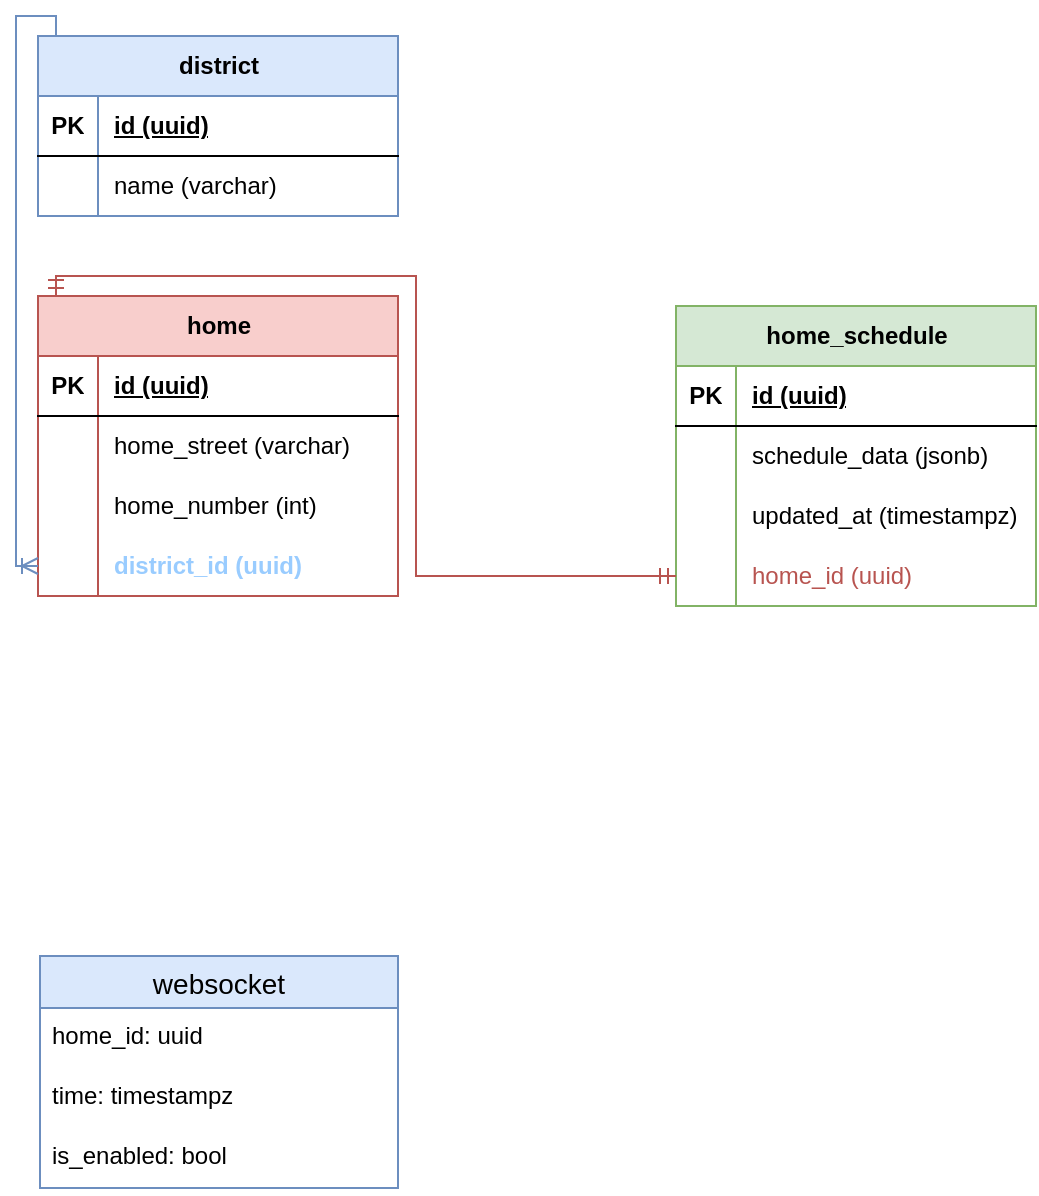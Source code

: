 <mxfile version="24.2.1" type="device">
  <diagram id="nn-Rtg5JQbon72eBpRoU" name="Страница — 1">
    <mxGraphModel dx="1195" dy="622" grid="1" gridSize="10" guides="1" tooltips="1" connect="1" arrows="1" fold="1" page="1" pageScale="1" pageWidth="827" pageHeight="1169" math="0" shadow="0">
      <root>
        <mxCell id="0" />
        <mxCell id="1" parent="0" />
        <mxCell id="0CrRNNxhitRA6LLQuZGn-1" value="district" style="shape=table;startSize=30;container=1;collapsible=1;childLayout=tableLayout;fixedRows=1;rowLines=0;fontStyle=1;align=center;resizeLast=1;html=1;fillColor=#dae8fc;strokeColor=#6c8ebf;" vertex="1" parent="1">
          <mxGeometry x="261" y="300" width="180" height="90" as="geometry" />
        </mxCell>
        <mxCell id="0CrRNNxhitRA6LLQuZGn-2" value="" style="shape=tableRow;horizontal=0;startSize=0;swimlaneHead=0;swimlaneBody=0;fillColor=none;collapsible=0;dropTarget=0;points=[[0,0.5],[1,0.5]];portConstraint=eastwest;top=0;left=0;right=0;bottom=1;" vertex="1" parent="0CrRNNxhitRA6LLQuZGn-1">
          <mxGeometry y="30" width="180" height="30" as="geometry" />
        </mxCell>
        <mxCell id="0CrRNNxhitRA6LLQuZGn-3" value="PK" style="shape=partialRectangle;connectable=0;fillColor=none;top=0;left=0;bottom=0;right=0;fontStyle=1;overflow=hidden;whiteSpace=wrap;html=1;" vertex="1" parent="0CrRNNxhitRA6LLQuZGn-2">
          <mxGeometry width="30" height="30" as="geometry">
            <mxRectangle width="30" height="30" as="alternateBounds" />
          </mxGeometry>
        </mxCell>
        <mxCell id="0CrRNNxhitRA6LLQuZGn-4" value="id (uuid)" style="shape=partialRectangle;connectable=0;fillColor=none;top=0;left=0;bottom=0;right=0;align=left;spacingLeft=6;fontStyle=5;overflow=hidden;whiteSpace=wrap;html=1;" vertex="1" parent="0CrRNNxhitRA6LLQuZGn-2">
          <mxGeometry x="30" width="150" height="30" as="geometry">
            <mxRectangle width="150" height="30" as="alternateBounds" />
          </mxGeometry>
        </mxCell>
        <mxCell id="0CrRNNxhitRA6LLQuZGn-5" value="" style="shape=tableRow;horizontal=0;startSize=0;swimlaneHead=0;swimlaneBody=0;fillColor=none;collapsible=0;dropTarget=0;points=[[0,0.5],[1,0.5]];portConstraint=eastwest;top=0;left=0;right=0;bottom=0;" vertex="1" parent="0CrRNNxhitRA6LLQuZGn-1">
          <mxGeometry y="60" width="180" height="30" as="geometry" />
        </mxCell>
        <mxCell id="0CrRNNxhitRA6LLQuZGn-6" value="" style="shape=partialRectangle;connectable=0;fillColor=none;top=0;left=0;bottom=0;right=0;editable=1;overflow=hidden;whiteSpace=wrap;html=1;" vertex="1" parent="0CrRNNxhitRA6LLQuZGn-5">
          <mxGeometry width="30" height="30" as="geometry">
            <mxRectangle width="30" height="30" as="alternateBounds" />
          </mxGeometry>
        </mxCell>
        <mxCell id="0CrRNNxhitRA6LLQuZGn-7" value="name (varchar)" style="shape=partialRectangle;connectable=0;fillColor=none;top=0;left=0;bottom=0;right=0;align=left;spacingLeft=6;overflow=hidden;whiteSpace=wrap;html=1;" vertex="1" parent="0CrRNNxhitRA6LLQuZGn-5">
          <mxGeometry x="30" width="150" height="30" as="geometry">
            <mxRectangle width="150" height="30" as="alternateBounds" />
          </mxGeometry>
        </mxCell>
        <mxCell id="0CrRNNxhitRA6LLQuZGn-14" value="home" style="shape=table;startSize=30;container=1;collapsible=1;childLayout=tableLayout;fixedRows=1;rowLines=0;fontStyle=1;align=center;resizeLast=1;html=1;fillColor=#f8cecc;strokeColor=#b85450;" vertex="1" parent="1">
          <mxGeometry x="261" y="430" width="180" height="150" as="geometry" />
        </mxCell>
        <mxCell id="0CrRNNxhitRA6LLQuZGn-15" value="" style="shape=tableRow;horizontal=0;startSize=0;swimlaneHead=0;swimlaneBody=0;fillColor=none;collapsible=0;dropTarget=0;points=[[0,0.5],[1,0.5]];portConstraint=eastwest;top=0;left=0;right=0;bottom=1;" vertex="1" parent="0CrRNNxhitRA6LLQuZGn-14">
          <mxGeometry y="30" width="180" height="30" as="geometry" />
        </mxCell>
        <mxCell id="0CrRNNxhitRA6LLQuZGn-16" value="PK" style="shape=partialRectangle;connectable=0;fillColor=none;top=0;left=0;bottom=0;right=0;fontStyle=1;overflow=hidden;whiteSpace=wrap;html=1;" vertex="1" parent="0CrRNNxhitRA6LLQuZGn-15">
          <mxGeometry width="30" height="30" as="geometry">
            <mxRectangle width="30" height="30" as="alternateBounds" />
          </mxGeometry>
        </mxCell>
        <mxCell id="0CrRNNxhitRA6LLQuZGn-17" value="id (uuid)" style="shape=partialRectangle;connectable=0;fillColor=none;top=0;left=0;bottom=0;right=0;align=left;spacingLeft=6;fontStyle=5;overflow=hidden;whiteSpace=wrap;html=1;" vertex="1" parent="0CrRNNxhitRA6LLQuZGn-15">
          <mxGeometry x="30" width="150" height="30" as="geometry">
            <mxRectangle width="150" height="30" as="alternateBounds" />
          </mxGeometry>
        </mxCell>
        <mxCell id="0CrRNNxhitRA6LLQuZGn-18" value="" style="shape=tableRow;horizontal=0;startSize=0;swimlaneHead=0;swimlaneBody=0;fillColor=none;collapsible=0;dropTarget=0;points=[[0,0.5],[1,0.5]];portConstraint=eastwest;top=0;left=0;right=0;bottom=0;" vertex="1" parent="0CrRNNxhitRA6LLQuZGn-14">
          <mxGeometry y="60" width="180" height="30" as="geometry" />
        </mxCell>
        <mxCell id="0CrRNNxhitRA6LLQuZGn-19" value="" style="shape=partialRectangle;connectable=0;fillColor=none;top=0;left=0;bottom=0;right=0;editable=1;overflow=hidden;whiteSpace=wrap;html=1;" vertex="1" parent="0CrRNNxhitRA6LLQuZGn-18">
          <mxGeometry width="30" height="30" as="geometry">
            <mxRectangle width="30" height="30" as="alternateBounds" />
          </mxGeometry>
        </mxCell>
        <mxCell id="0CrRNNxhitRA6LLQuZGn-20" value="home_street (varchar)" style="shape=partialRectangle;connectable=0;fillColor=none;top=0;left=0;bottom=0;right=0;align=left;spacingLeft=6;overflow=hidden;whiteSpace=wrap;html=1;" vertex="1" parent="0CrRNNxhitRA6LLQuZGn-18">
          <mxGeometry x="30" width="150" height="30" as="geometry">
            <mxRectangle width="150" height="30" as="alternateBounds" />
          </mxGeometry>
        </mxCell>
        <mxCell id="0CrRNNxhitRA6LLQuZGn-21" value="" style="shape=tableRow;horizontal=0;startSize=0;swimlaneHead=0;swimlaneBody=0;fillColor=none;collapsible=0;dropTarget=0;points=[[0,0.5],[1,0.5]];portConstraint=eastwest;top=0;left=0;right=0;bottom=0;" vertex="1" parent="0CrRNNxhitRA6LLQuZGn-14">
          <mxGeometry y="90" width="180" height="30" as="geometry" />
        </mxCell>
        <mxCell id="0CrRNNxhitRA6LLQuZGn-22" value="" style="shape=partialRectangle;connectable=0;fillColor=none;top=0;left=0;bottom=0;right=0;editable=1;overflow=hidden;whiteSpace=wrap;html=1;" vertex="1" parent="0CrRNNxhitRA6LLQuZGn-21">
          <mxGeometry width="30" height="30" as="geometry">
            <mxRectangle width="30" height="30" as="alternateBounds" />
          </mxGeometry>
        </mxCell>
        <mxCell id="0CrRNNxhitRA6LLQuZGn-23" value="home_number (int)" style="shape=partialRectangle;connectable=0;fillColor=none;top=0;left=0;bottom=0;right=0;align=left;spacingLeft=6;overflow=hidden;whiteSpace=wrap;html=1;" vertex="1" parent="0CrRNNxhitRA6LLQuZGn-21">
          <mxGeometry x="30" width="150" height="30" as="geometry">
            <mxRectangle width="150" height="30" as="alternateBounds" />
          </mxGeometry>
        </mxCell>
        <mxCell id="0CrRNNxhitRA6LLQuZGn-24" value="" style="shape=tableRow;horizontal=0;startSize=0;swimlaneHead=0;swimlaneBody=0;fillColor=none;collapsible=0;dropTarget=0;points=[[0,0.5],[1,0.5]];portConstraint=eastwest;top=0;left=0;right=0;bottom=0;" vertex="1" parent="0CrRNNxhitRA6LLQuZGn-14">
          <mxGeometry y="120" width="180" height="30" as="geometry" />
        </mxCell>
        <mxCell id="0CrRNNxhitRA6LLQuZGn-25" value="" style="shape=partialRectangle;connectable=0;fillColor=none;top=0;left=0;bottom=0;right=0;editable=1;overflow=hidden;whiteSpace=wrap;html=1;" vertex="1" parent="0CrRNNxhitRA6LLQuZGn-24">
          <mxGeometry width="30" height="30" as="geometry">
            <mxRectangle width="30" height="30" as="alternateBounds" />
          </mxGeometry>
        </mxCell>
        <mxCell id="0CrRNNxhitRA6LLQuZGn-26" value="&lt;b&gt;&lt;font color=&quot;#99ccff&quot;&gt;district_id (uuid)&lt;/font&gt;&lt;/b&gt;" style="shape=partialRectangle;connectable=0;fillColor=none;top=0;left=0;bottom=0;right=0;align=left;spacingLeft=6;overflow=hidden;whiteSpace=wrap;html=1;" vertex="1" parent="0CrRNNxhitRA6LLQuZGn-24">
          <mxGeometry x="30" width="150" height="30" as="geometry">
            <mxRectangle width="150" height="30" as="alternateBounds" />
          </mxGeometry>
        </mxCell>
        <mxCell id="0CrRNNxhitRA6LLQuZGn-27" value="" style="edgeStyle=orthogonalEdgeStyle;fontSize=12;html=1;endArrow=ERoneToMany;rounded=0;fillColor=#dae8fc;strokeColor=#6c8ebf;" edge="1" parent="1" source="0CrRNNxhitRA6LLQuZGn-1" target="0CrRNNxhitRA6LLQuZGn-24">
          <mxGeometry width="100" height="100" relative="1" as="geometry">
            <mxPoint x="280" y="530" as="sourcePoint" />
            <mxPoint x="380" y="430" as="targetPoint" />
            <Array as="points">
              <mxPoint x="270" y="290" />
              <mxPoint x="250" y="290" />
              <mxPoint x="250" y="565" />
            </Array>
          </mxGeometry>
        </mxCell>
        <mxCell id="0CrRNNxhitRA6LLQuZGn-29" value="home_schedule" style="shape=table;startSize=30;container=1;collapsible=1;childLayout=tableLayout;fixedRows=1;rowLines=0;fontStyle=1;align=center;resizeLast=1;html=1;fillColor=#d5e8d4;strokeColor=#82b366;" vertex="1" parent="1">
          <mxGeometry x="580" y="435" width="180" height="150" as="geometry" />
        </mxCell>
        <mxCell id="0CrRNNxhitRA6LLQuZGn-30" value="" style="shape=tableRow;horizontal=0;startSize=0;swimlaneHead=0;swimlaneBody=0;fillColor=none;collapsible=0;dropTarget=0;points=[[0,0.5],[1,0.5]];portConstraint=eastwest;top=0;left=0;right=0;bottom=1;" vertex="1" parent="0CrRNNxhitRA6LLQuZGn-29">
          <mxGeometry y="30" width="180" height="30" as="geometry" />
        </mxCell>
        <mxCell id="0CrRNNxhitRA6LLQuZGn-31" value="PK" style="shape=partialRectangle;connectable=0;fillColor=none;top=0;left=0;bottom=0;right=0;fontStyle=1;overflow=hidden;whiteSpace=wrap;html=1;" vertex="1" parent="0CrRNNxhitRA6LLQuZGn-30">
          <mxGeometry width="30" height="30" as="geometry">
            <mxRectangle width="30" height="30" as="alternateBounds" />
          </mxGeometry>
        </mxCell>
        <mxCell id="0CrRNNxhitRA6LLQuZGn-32" value="id (uuid)" style="shape=partialRectangle;connectable=0;fillColor=none;top=0;left=0;bottom=0;right=0;align=left;spacingLeft=6;fontStyle=5;overflow=hidden;whiteSpace=wrap;html=1;" vertex="1" parent="0CrRNNxhitRA6LLQuZGn-30">
          <mxGeometry x="30" width="150" height="30" as="geometry">
            <mxRectangle width="150" height="30" as="alternateBounds" />
          </mxGeometry>
        </mxCell>
        <mxCell id="0CrRNNxhitRA6LLQuZGn-33" value="" style="shape=tableRow;horizontal=0;startSize=0;swimlaneHead=0;swimlaneBody=0;fillColor=none;collapsible=0;dropTarget=0;points=[[0,0.5],[1,0.5]];portConstraint=eastwest;top=0;left=0;right=0;bottom=0;" vertex="1" parent="0CrRNNxhitRA6LLQuZGn-29">
          <mxGeometry y="60" width="180" height="30" as="geometry" />
        </mxCell>
        <mxCell id="0CrRNNxhitRA6LLQuZGn-34" value="" style="shape=partialRectangle;connectable=0;fillColor=none;top=0;left=0;bottom=0;right=0;editable=1;overflow=hidden;whiteSpace=wrap;html=1;" vertex="1" parent="0CrRNNxhitRA6LLQuZGn-33">
          <mxGeometry width="30" height="30" as="geometry">
            <mxRectangle width="30" height="30" as="alternateBounds" />
          </mxGeometry>
        </mxCell>
        <mxCell id="0CrRNNxhitRA6LLQuZGn-35" value="schedule_data (jsonb)" style="shape=partialRectangle;connectable=0;fillColor=none;top=0;left=0;bottom=0;right=0;align=left;spacingLeft=6;overflow=hidden;whiteSpace=wrap;html=1;" vertex="1" parent="0CrRNNxhitRA6LLQuZGn-33">
          <mxGeometry x="30" width="150" height="30" as="geometry">
            <mxRectangle width="150" height="30" as="alternateBounds" />
          </mxGeometry>
        </mxCell>
        <mxCell id="0CrRNNxhitRA6LLQuZGn-36" value="" style="shape=tableRow;horizontal=0;startSize=0;swimlaneHead=0;swimlaneBody=0;fillColor=none;collapsible=0;dropTarget=0;points=[[0,0.5],[1,0.5]];portConstraint=eastwest;top=0;left=0;right=0;bottom=0;" vertex="1" parent="0CrRNNxhitRA6LLQuZGn-29">
          <mxGeometry y="90" width="180" height="30" as="geometry" />
        </mxCell>
        <mxCell id="0CrRNNxhitRA6LLQuZGn-37" value="" style="shape=partialRectangle;connectable=0;fillColor=none;top=0;left=0;bottom=0;right=0;editable=1;overflow=hidden;whiteSpace=wrap;html=1;" vertex="1" parent="0CrRNNxhitRA6LLQuZGn-36">
          <mxGeometry width="30" height="30" as="geometry">
            <mxRectangle width="30" height="30" as="alternateBounds" />
          </mxGeometry>
        </mxCell>
        <mxCell id="0CrRNNxhitRA6LLQuZGn-38" value="updated_at (timestampz)" style="shape=partialRectangle;connectable=0;fillColor=none;top=0;left=0;bottom=0;right=0;align=left;spacingLeft=6;overflow=hidden;whiteSpace=wrap;html=1;" vertex="1" parent="0CrRNNxhitRA6LLQuZGn-36">
          <mxGeometry x="30" width="150" height="30" as="geometry">
            <mxRectangle width="150" height="30" as="alternateBounds" />
          </mxGeometry>
        </mxCell>
        <mxCell id="0CrRNNxhitRA6LLQuZGn-39" value="" style="shape=tableRow;horizontal=0;startSize=0;swimlaneHead=0;swimlaneBody=0;fillColor=none;collapsible=0;dropTarget=0;points=[[0,0.5],[1,0.5]];portConstraint=eastwest;top=0;left=0;right=0;bottom=0;" vertex="1" parent="0CrRNNxhitRA6LLQuZGn-29">
          <mxGeometry y="120" width="180" height="30" as="geometry" />
        </mxCell>
        <mxCell id="0CrRNNxhitRA6LLQuZGn-40" value="" style="shape=partialRectangle;connectable=0;fillColor=none;top=0;left=0;bottom=0;right=0;editable=1;overflow=hidden;whiteSpace=wrap;html=1;" vertex="1" parent="0CrRNNxhitRA6LLQuZGn-39">
          <mxGeometry width="30" height="30" as="geometry">
            <mxRectangle width="30" height="30" as="alternateBounds" />
          </mxGeometry>
        </mxCell>
        <mxCell id="0CrRNNxhitRA6LLQuZGn-41" value="&lt;font color=&quot;#b85450&quot;&gt;home_id (uuid)&lt;/font&gt;" style="shape=partialRectangle;connectable=0;fillColor=none;top=0;left=0;bottom=0;right=0;align=left;spacingLeft=6;overflow=hidden;whiteSpace=wrap;html=1;" vertex="1" parent="0CrRNNxhitRA6LLQuZGn-39">
          <mxGeometry x="30" width="150" height="30" as="geometry">
            <mxRectangle width="150" height="30" as="alternateBounds" />
          </mxGeometry>
        </mxCell>
        <mxCell id="0CrRNNxhitRA6LLQuZGn-42" value="" style="edgeStyle=orthogonalEdgeStyle;fontSize=12;html=1;endArrow=ERmandOne;startArrow=ERmandOne;rounded=0;fillColor=#f8cecc;strokeColor=#b85450;" edge="1" parent="1" source="0CrRNNxhitRA6LLQuZGn-14" target="0CrRNNxhitRA6LLQuZGn-39">
          <mxGeometry width="100" height="100" relative="1" as="geometry">
            <mxPoint x="550" y="470" as="sourcePoint" />
            <mxPoint x="650" y="370" as="targetPoint" />
            <Array as="points">
              <mxPoint x="270" y="420" />
              <mxPoint x="450" y="420" />
              <mxPoint x="450" y="570" />
            </Array>
          </mxGeometry>
        </mxCell>
        <mxCell id="0CrRNNxhitRA6LLQuZGn-56" value="websocket" style="swimlane;fontStyle=0;childLayout=stackLayout;horizontal=1;startSize=26;horizontalStack=0;resizeParent=1;resizeParentMax=0;resizeLast=0;collapsible=1;marginBottom=0;align=center;fontSize=14;fillColor=#dae8fc;strokeColor=#6c8ebf;" vertex="1" parent="1">
          <mxGeometry x="262" y="760" width="179" height="116" as="geometry" />
        </mxCell>
        <mxCell id="0CrRNNxhitRA6LLQuZGn-57" value="home_id: uuid" style="text;strokeColor=none;fillColor=none;spacingLeft=4;spacingRight=4;overflow=hidden;rotatable=0;points=[[0,0.5],[1,0.5]];portConstraint=eastwest;fontSize=12;whiteSpace=wrap;html=1;" vertex="1" parent="0CrRNNxhitRA6LLQuZGn-56">
          <mxGeometry y="26" width="179" height="30" as="geometry" />
        </mxCell>
        <mxCell id="0CrRNNxhitRA6LLQuZGn-58" value="time: timestampz" style="text;strokeColor=none;fillColor=none;spacingLeft=4;spacingRight=4;overflow=hidden;rotatable=0;points=[[0,0.5],[1,0.5]];portConstraint=eastwest;fontSize=12;whiteSpace=wrap;html=1;" vertex="1" parent="0CrRNNxhitRA6LLQuZGn-56">
          <mxGeometry y="56" width="179" height="30" as="geometry" />
        </mxCell>
        <mxCell id="0CrRNNxhitRA6LLQuZGn-59" value="is_enabled: bool" style="text;strokeColor=none;fillColor=none;spacingLeft=4;spacingRight=4;overflow=hidden;rotatable=0;points=[[0,0.5],[1,0.5]];portConstraint=eastwest;fontSize=12;whiteSpace=wrap;html=1;" vertex="1" parent="0CrRNNxhitRA6LLQuZGn-56">
          <mxGeometry y="86" width="179" height="30" as="geometry" />
        </mxCell>
      </root>
    </mxGraphModel>
  </diagram>
</mxfile>
